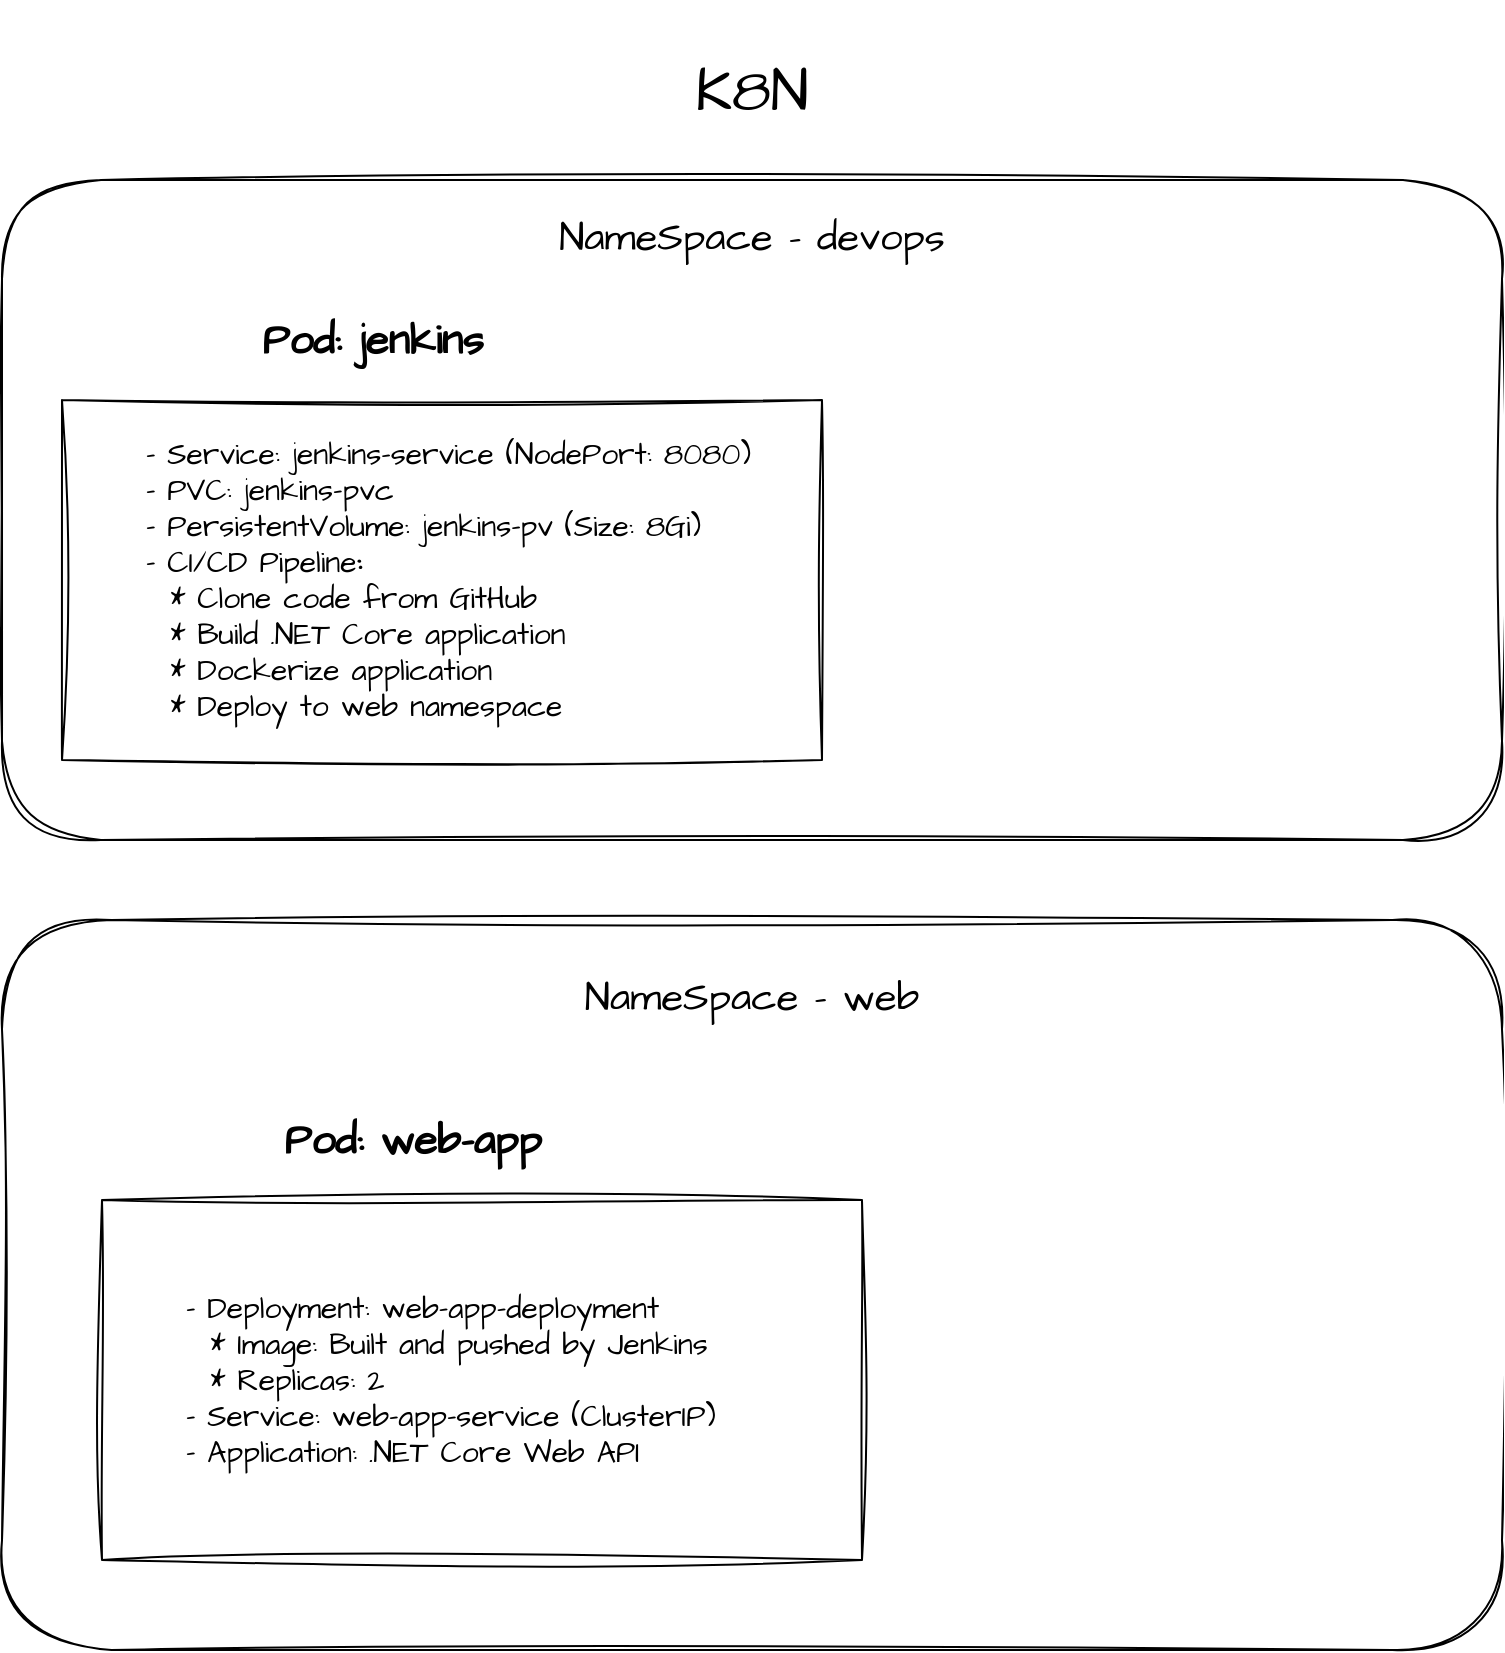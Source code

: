 <mxfile version="24.7.7">
  <diagram name="Page-1" id="qHjQ3Kp8evVH0LIZxgPy">
    <mxGraphModel dx="1235" dy="614" grid="1" gridSize="10" guides="1" tooltips="1" connect="1" arrows="1" fold="1" page="1" pageScale="1" pageWidth="850" pageHeight="1100" math="0" shadow="0">
      <root>
        <mxCell id="0" />
        <mxCell id="1" parent="0" />
        <mxCell id="X1u20ZAiwVJomww_9J4Q-1" value="" style="rounded=1;whiteSpace=wrap;html=1;sketch=1;hachureGap=4;jiggle=2;curveFitting=1;fontFamily=Architects Daughter;fontSource=https%3A%2F%2Ffonts.googleapis.com%2Fcss%3Ffamily%3DArchitects%2BDaughter;" vertex="1" parent="1">
          <mxGeometry x="40" y="120" width="750" height="330" as="geometry" />
        </mxCell>
        <mxCell id="X1u20ZAiwVJomww_9J4Q-2" value="&lt;font style=&quot;font-size: 30px;&quot;&gt;K8N&lt;/font&gt;" style="text;html=1;align=center;verticalAlign=middle;whiteSpace=wrap;rounded=0;fontFamily=Architects Daughter;fontSource=https%3A%2F%2Ffonts.googleapis.com%2Fcss%3Ffamily%3DArchitects%2BDaughter;" vertex="1" parent="1">
          <mxGeometry x="260" y="30" width="310" height="90" as="geometry" />
        </mxCell>
        <mxCell id="X1u20ZAiwVJomww_9J4Q-4" value="&lt;p style=&quot;line-height: 140%;&quot;&gt;&lt;font style=&quot;font-size: 20px;&quot;&gt;NameSpace - devops&lt;/font&gt;&lt;/p&gt;" style="text;html=1;align=center;verticalAlign=middle;whiteSpace=wrap;rounded=0;fontFamily=Architects Daughter;fontSource=https%3A%2F%2Ffonts.googleapis.com%2Fcss%3Ffamily%3DArchitects%2BDaughter;" vertex="1" parent="1">
          <mxGeometry x="280" y="120" width="270" height="60" as="geometry" />
        </mxCell>
        <mxCell id="X1u20ZAiwVJomww_9J4Q-6" value="&lt;b&gt;&lt;font style=&quot;font-size: 21px;&quot;&gt;Pod: jenkins&lt;/font&gt;&lt;/b&gt;" style="text;html=1;align=center;verticalAlign=middle;whiteSpace=wrap;rounded=0;fontFamily=Architects Daughter;fontSource=https%3A%2F%2Ffonts.googleapis.com%2Fcss%3Ffamily%3DArchitects%2BDaughter;" vertex="1" parent="1">
          <mxGeometry x="137.5" y="180" width="175" height="40" as="geometry" />
        </mxCell>
        <mxCell id="X1u20ZAiwVJomww_9J4Q-8" value="" style="rounded=1;whiteSpace=wrap;html=1;sketch=1;hachureGap=4;jiggle=2;curveFitting=1;fontFamily=Architects Daughter;fontSource=https%3A%2F%2Ffonts.googleapis.com%2Fcss%3Ffamily%3DArchitects%2BDaughter;" vertex="1" parent="1">
          <mxGeometry x="40" y="490" width="750" height="365" as="geometry" />
        </mxCell>
        <mxCell id="X1u20ZAiwVJomww_9J4Q-12" value="&lt;p style=&quot;line-height: 140%;&quot;&gt;&lt;font style=&quot;font-size: 20px;&quot;&gt;NameSpace - web&lt;/font&gt;&lt;/p&gt;" style="text;html=1;align=center;verticalAlign=middle;whiteSpace=wrap;rounded=0;fontFamily=Architects Daughter;fontSource=https%3A%2F%2Ffonts.googleapis.com%2Fcss%3Ffamily%3DArchitects%2BDaughter;" vertex="1" parent="1">
          <mxGeometry x="280" y="500" width="270" height="60" as="geometry" />
        </mxCell>
        <mxCell id="X1u20ZAiwVJomww_9J4Q-14" value="&lt;blockquote style=&quot;margin: 0px 0px 0px 40px; border: none; padding: 0px; font-size: 15px;&quot;&gt;- Service: jenkins-service (NodePort: 8080)&lt;div&gt;&lt;span style=&quot;background-color: initial;&quot;&gt;- PVC: jenkins-pvc&lt;/span&gt;&lt;/div&gt;&lt;div&gt;&lt;span style=&quot;background-color: initial;&quot;&gt;- PersistentVolume: jenkins-pv (Size: 8Gi)&lt;/span&gt;&lt;/div&gt;&lt;div&gt;&lt;div&gt;&lt;div&gt;- CI/CD Pipeline&lt;b&gt;:&lt;/b&gt;&lt;/div&gt;&lt;/div&gt;&lt;/div&gt;&lt;div&gt;&lt;div&gt;&lt;div&gt;&amp;nbsp; * Clone code from GitHub&lt;/div&gt;&lt;/div&gt;&lt;/div&gt;&lt;div&gt;&lt;div&gt;&amp;nbsp; * Build .NET Core application&lt;/div&gt;&lt;div&gt;&lt;span style=&quot;background-color: initial;&quot;&gt;&amp;nbsp; * Dockerize application&lt;/span&gt;&lt;/div&gt;&lt;div&gt;&lt;span style=&quot;background-color: initial;&quot;&gt;&amp;nbsp; * Deploy to web namespace&lt;/span&gt;&lt;/div&gt;&lt;/div&gt;&lt;/blockquote&gt;" style="rounded=0;whiteSpace=wrap;html=1;sketch=1;hachureGap=4;jiggle=2;curveFitting=1;fontFamily=Architects Daughter;fontSource=https%3A%2F%2Ffonts.googleapis.com%2Fcss%3Ffamily%3DArchitects%2BDaughter;align=left;" vertex="1" parent="1">
          <mxGeometry x="70" y="230" width="380" height="180" as="geometry" />
        </mxCell>
        <mxCell id="X1u20ZAiwVJomww_9J4Q-15" value="&lt;font size=&quot;1&quot; style=&quot;&quot;&gt;&lt;b style=&quot;font-size: 21px;&quot;&gt;Pod: web-app&lt;/b&gt;&lt;/font&gt;" style="text;html=1;align=center;verticalAlign=middle;whiteSpace=wrap;rounded=0;fontFamily=Architects Daughter;fontSource=https%3A%2F%2Ffonts.googleapis.com%2Fcss%3Ffamily%3DArchitects%2BDaughter;" vertex="1" parent="1">
          <mxGeometry x="157.5" y="580" width="175" height="40" as="geometry" />
        </mxCell>
        <mxCell id="X1u20ZAiwVJomww_9J4Q-16" value="&lt;blockquote style=&quot;margin: 0px 0px 0px 40px; border: none; padding: 0px; font-size: 15px;&quot;&gt;- Deployment: web-app-deployment&lt;div&gt;&amp;nbsp;&amp;nbsp;* Image: Built and pushed by Jenkins&lt;/div&gt;&lt;div&gt;&amp;nbsp;&amp;nbsp;* Replicas: 2&lt;/div&gt;&lt;div&gt;- Service: web-app-service (ClusterIP)&lt;/div&gt;&lt;div&gt;- Application: .NET Core Web API&lt;/div&gt;&lt;/blockquote&gt;" style="rounded=0;whiteSpace=wrap;html=1;sketch=1;hachureGap=4;jiggle=2;curveFitting=1;fontFamily=Architects Daughter;fontSource=https%3A%2F%2Ffonts.googleapis.com%2Fcss%3Ffamily%3DArchitects%2BDaughter;align=left;" vertex="1" parent="1">
          <mxGeometry x="90" y="630" width="380" height="180" as="geometry" />
        </mxCell>
      </root>
    </mxGraphModel>
  </diagram>
</mxfile>
